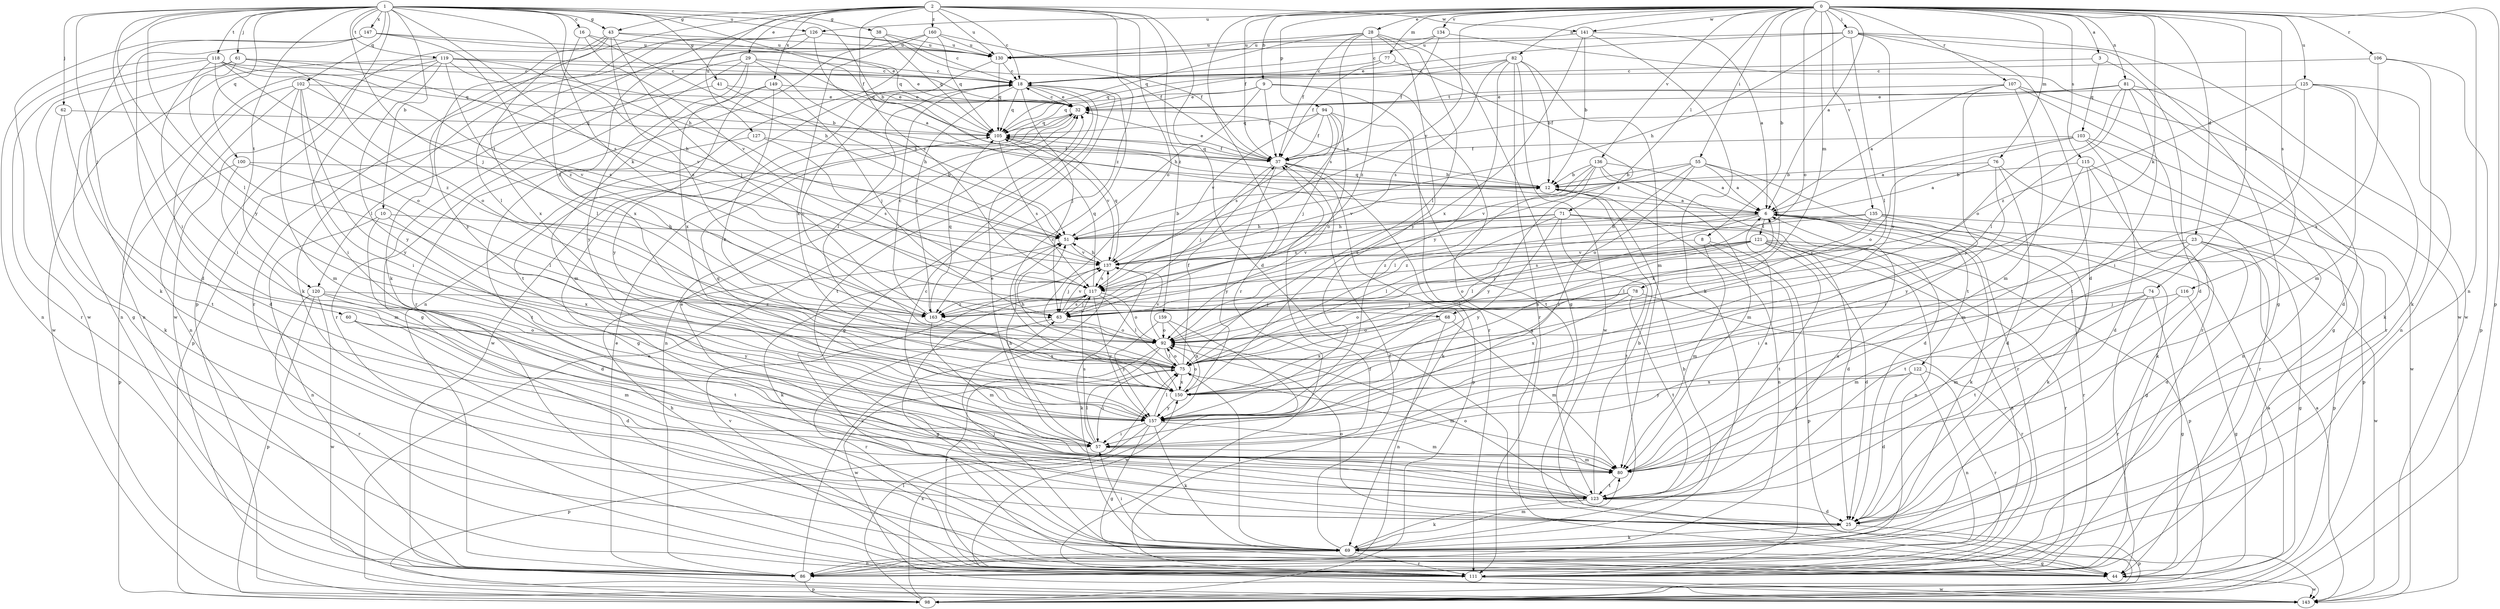 strict digraph  {
0;
1;
2;
3;
6;
8;
9;
10;
12;
16;
18;
23;
25;
28;
29;
32;
37;
38;
41;
43;
44;
51;
53;
55;
57;
60;
61;
62;
63;
68;
69;
71;
74;
75;
76;
77;
78;
80;
81;
82;
86;
92;
94;
98;
100;
102;
103;
105;
106;
107;
111;
115;
116;
117;
118;
119;
120;
121;
122;
123;
125;
126;
127;
130;
134;
135;
136;
137;
141;
143;
147;
149;
150;
157;
159;
160;
163;
0 -> 3  [label=a];
0 -> 6  [label=a];
0 -> 8  [label=b];
0 -> 9  [label=b];
0 -> 23  [label=d];
0 -> 28  [label=e];
0 -> 37  [label=f];
0 -> 53  [label=i];
0 -> 55  [label=i];
0 -> 68  [label=k];
0 -> 71  [label=l];
0 -> 74  [label=l];
0 -> 76  [label=m];
0 -> 77  [label=m];
0 -> 78  [label=m];
0 -> 81  [label=n];
0 -> 82  [label=n];
0 -> 86  [label=n];
0 -> 92  [label=o];
0 -> 94  [label=p];
0 -> 98  [label=p];
0 -> 106  [label=r];
0 -> 107  [label=r];
0 -> 111  [label=r];
0 -> 115  [label=s];
0 -> 116  [label=s];
0 -> 125  [label=u];
0 -> 126  [label=u];
0 -> 134  [label=v];
0 -> 135  [label=v];
0 -> 136  [label=v];
0 -> 137  [label=v];
0 -> 141  [label=w];
1 -> 10  [label=b];
1 -> 12  [label=b];
1 -> 16  [label=c];
1 -> 37  [label=f];
1 -> 38  [label=g];
1 -> 41  [label=g];
1 -> 43  [label=g];
1 -> 51  [label=h];
1 -> 57  [label=i];
1 -> 60  [label=j];
1 -> 61  [label=j];
1 -> 62  [label=j];
1 -> 63  [label=j];
1 -> 68  [label=k];
1 -> 75  [label=l];
1 -> 98  [label=p];
1 -> 100  [label=q];
1 -> 102  [label=q];
1 -> 117  [label=s];
1 -> 118  [label=t];
1 -> 119  [label=t];
1 -> 120  [label=t];
1 -> 126  [label=u];
1 -> 147  [label=x];
1 -> 157  [label=y];
2 -> 18  [label=c];
2 -> 25  [label=d];
2 -> 29  [label=e];
2 -> 43  [label=g];
2 -> 69  [label=k];
2 -> 92  [label=o];
2 -> 117  [label=s];
2 -> 120  [label=t];
2 -> 127  [label=u];
2 -> 130  [label=u];
2 -> 141  [label=w];
2 -> 149  [label=x];
2 -> 159  [label=z];
2 -> 160  [label=z];
2 -> 163  [label=z];
3 -> 18  [label=c];
3 -> 25  [label=d];
3 -> 103  [label=q];
6 -> 51  [label=h];
6 -> 69  [label=k];
6 -> 75  [label=l];
6 -> 105  [label=q];
6 -> 111  [label=r];
6 -> 117  [label=s];
6 -> 121  [label=t];
6 -> 122  [label=t];
6 -> 163  [label=z];
8 -> 80  [label=m];
8 -> 98  [label=p];
8 -> 111  [label=r];
8 -> 137  [label=v];
9 -> 32  [label=e];
9 -> 37  [label=f];
9 -> 44  [label=g];
9 -> 51  [label=h];
9 -> 105  [label=q];
9 -> 111  [label=r];
10 -> 25  [label=d];
10 -> 51  [label=h];
10 -> 86  [label=n];
10 -> 150  [label=x];
12 -> 6  [label=a];
12 -> 32  [label=e];
12 -> 86  [label=n];
16 -> 51  [label=h];
16 -> 130  [label=u];
16 -> 137  [label=v];
16 -> 163  [label=z];
18 -> 32  [label=e];
18 -> 44  [label=g];
18 -> 63  [label=j];
18 -> 75  [label=l];
18 -> 105  [label=q];
18 -> 123  [label=t];
18 -> 143  [label=w];
18 -> 163  [label=z];
23 -> 25  [label=d];
23 -> 44  [label=g];
23 -> 57  [label=i];
23 -> 123  [label=t];
23 -> 137  [label=v];
23 -> 143  [label=w];
25 -> 69  [label=k];
25 -> 92  [label=o];
25 -> 98  [label=p];
28 -> 37  [label=f];
28 -> 44  [label=g];
28 -> 75  [label=l];
28 -> 105  [label=q];
28 -> 117  [label=s];
28 -> 130  [label=u];
28 -> 157  [label=y];
28 -> 163  [label=z];
29 -> 18  [label=c];
29 -> 44  [label=g];
29 -> 51  [label=h];
29 -> 105  [label=q];
29 -> 111  [label=r];
29 -> 150  [label=x];
29 -> 157  [label=y];
32 -> 18  [label=c];
32 -> 44  [label=g];
32 -> 86  [label=n];
32 -> 105  [label=q];
37 -> 12  [label=b];
37 -> 32  [label=e];
37 -> 63  [label=j];
37 -> 69  [label=k];
37 -> 98  [label=p];
37 -> 105  [label=q];
37 -> 157  [label=y];
38 -> 18  [label=c];
38 -> 75  [label=l];
38 -> 105  [label=q];
38 -> 130  [label=u];
41 -> 32  [label=e];
41 -> 51  [label=h];
41 -> 98  [label=p];
43 -> 63  [label=j];
43 -> 105  [label=q];
43 -> 130  [label=u];
43 -> 143  [label=w];
43 -> 150  [label=x];
43 -> 157  [label=y];
43 -> 163  [label=z];
44 -> 143  [label=w];
51 -> 12  [label=b];
51 -> 69  [label=k];
51 -> 137  [label=v];
53 -> 25  [label=d];
53 -> 32  [label=e];
53 -> 44  [label=g];
53 -> 51  [label=h];
53 -> 75  [label=l];
53 -> 130  [label=u];
53 -> 143  [label=w];
53 -> 157  [label=y];
55 -> 6  [label=a];
55 -> 12  [label=b];
55 -> 57  [label=i];
55 -> 92  [label=o];
55 -> 111  [label=r];
55 -> 137  [label=v];
55 -> 150  [label=x];
57 -> 32  [label=e];
57 -> 51  [label=h];
57 -> 75  [label=l];
57 -> 80  [label=m];
57 -> 117  [label=s];
60 -> 25  [label=d];
60 -> 80  [label=m];
60 -> 92  [label=o];
61 -> 18  [label=c];
61 -> 44  [label=g];
61 -> 75  [label=l];
61 -> 86  [label=n];
61 -> 92  [label=o];
61 -> 137  [label=v];
62 -> 69  [label=k];
62 -> 105  [label=q];
62 -> 123  [label=t];
63 -> 92  [label=o];
63 -> 111  [label=r];
63 -> 117  [label=s];
63 -> 137  [label=v];
68 -> 80  [label=m];
68 -> 86  [label=n];
68 -> 92  [label=o];
68 -> 150  [label=x];
69 -> 12  [label=b];
69 -> 37  [label=f];
69 -> 44  [label=g];
69 -> 57  [label=i];
69 -> 63  [label=j];
69 -> 75  [label=l];
69 -> 80  [label=m];
69 -> 86  [label=n];
69 -> 111  [label=r];
71 -> 25  [label=d];
71 -> 51  [label=h];
71 -> 75  [label=l];
71 -> 86  [label=n];
71 -> 117  [label=s];
71 -> 123  [label=t];
71 -> 157  [label=y];
74 -> 44  [label=g];
74 -> 63  [label=j];
74 -> 80  [label=m];
74 -> 111  [label=r];
74 -> 123  [label=t];
75 -> 37  [label=f];
75 -> 51  [label=h];
75 -> 57  [label=i];
75 -> 80  [label=m];
75 -> 92  [label=o];
75 -> 150  [label=x];
76 -> 6  [label=a];
76 -> 12  [label=b];
76 -> 25  [label=d];
76 -> 57  [label=i];
76 -> 111  [label=r];
77 -> 18  [label=c];
77 -> 37  [label=f];
77 -> 163  [label=z];
78 -> 63  [label=j];
78 -> 92  [label=o];
78 -> 111  [label=r];
78 -> 123  [label=t];
78 -> 150  [label=x];
80 -> 6  [label=a];
80 -> 123  [label=t];
81 -> 25  [label=d];
81 -> 32  [label=e];
81 -> 37  [label=f];
81 -> 75  [label=l];
81 -> 92  [label=o];
81 -> 111  [label=r];
81 -> 123  [label=t];
82 -> 12  [label=b];
82 -> 18  [label=c];
82 -> 80  [label=m];
82 -> 105  [label=q];
82 -> 111  [label=r];
82 -> 117  [label=s];
82 -> 143  [label=w];
82 -> 157  [label=y];
86 -> 32  [label=e];
86 -> 98  [label=p];
86 -> 137  [label=v];
92 -> 18  [label=c];
92 -> 75  [label=l];
92 -> 111  [label=r];
92 -> 137  [label=v];
92 -> 143  [label=w];
94 -> 37  [label=f];
94 -> 63  [label=j];
94 -> 92  [label=o];
94 -> 105  [label=q];
94 -> 117  [label=s];
94 -> 123  [label=t];
94 -> 137  [label=v];
98 -> 6  [label=a];
98 -> 32  [label=e];
98 -> 75  [label=l];
98 -> 150  [label=x];
100 -> 12  [label=b];
100 -> 75  [label=l];
100 -> 80  [label=m];
100 -> 98  [label=p];
102 -> 25  [label=d];
102 -> 32  [label=e];
102 -> 57  [label=i];
102 -> 80  [label=m];
102 -> 86  [label=n];
102 -> 137  [label=v];
102 -> 157  [label=y];
103 -> 6  [label=a];
103 -> 25  [label=d];
103 -> 37  [label=f];
103 -> 86  [label=n];
103 -> 92  [label=o];
103 -> 143  [label=w];
105 -> 37  [label=f];
105 -> 117  [label=s];
105 -> 137  [label=v];
106 -> 18  [label=c];
106 -> 69  [label=k];
106 -> 98  [label=p];
106 -> 150  [label=x];
107 -> 6  [label=a];
107 -> 32  [label=t];
107 -> 44  [label=g];
107 -> 80  [label=m];
107 -> 111  [label=r];
107 -> 157  [label=y];
111 -> 37  [label=f];
111 -> 51  [label=h];
111 -> 137  [label=v];
111 -> 143  [label=w];
115 -> 12  [label=b];
115 -> 69  [label=k];
115 -> 80  [label=m];
115 -> 98  [label=p];
115 -> 157  [label=y];
116 -> 44  [label=g];
116 -> 63  [label=j];
116 -> 80  [label=m];
117 -> 44  [label=g];
117 -> 63  [label=j];
117 -> 75  [label=l];
117 -> 92  [label=o];
117 -> 105  [label=q];
117 -> 157  [label=y];
117 -> 163  [label=z];
118 -> 18  [label=c];
118 -> 57  [label=i];
118 -> 86  [label=n];
118 -> 92  [label=o];
118 -> 105  [label=q];
118 -> 111  [label=r];
118 -> 117  [label=s];
118 -> 163  [label=z];
119 -> 12  [label=b];
119 -> 18  [label=c];
119 -> 32  [label=e];
119 -> 51  [label=h];
119 -> 57  [label=i];
119 -> 75  [label=l];
119 -> 86  [label=n];
119 -> 143  [label=w];
119 -> 157  [label=y];
120 -> 98  [label=p];
120 -> 111  [label=r];
120 -> 123  [label=t];
120 -> 143  [label=w];
120 -> 157  [label=y];
120 -> 163  [label=z];
121 -> 25  [label=d];
121 -> 63  [label=j];
121 -> 75  [label=l];
121 -> 86  [label=n];
121 -> 92  [label=o];
121 -> 98  [label=p];
121 -> 111  [label=r];
121 -> 117  [label=s];
121 -> 123  [label=t];
121 -> 137  [label=v];
122 -> 25  [label=d];
122 -> 86  [label=n];
122 -> 111  [label=r];
122 -> 150  [label=x];
122 -> 157  [label=y];
123 -> 6  [label=a];
123 -> 12  [label=b];
123 -> 18  [label=c];
123 -> 25  [label=d];
123 -> 32  [label=e];
123 -> 69  [label=k];
123 -> 92  [label=o];
125 -> 32  [label=e];
125 -> 57  [label=i];
125 -> 69  [label=k];
125 -> 80  [label=m];
125 -> 86  [label=n];
125 -> 163  [label=z];
126 -> 6  [label=a];
126 -> 37  [label=f];
126 -> 69  [label=k];
126 -> 111  [label=r];
126 -> 130  [label=u];
126 -> 150  [label=x];
127 -> 37  [label=f];
127 -> 117  [label=s];
127 -> 123  [label=t];
130 -> 18  [label=c];
130 -> 105  [label=q];
130 -> 123  [label=t];
134 -> 18  [label=c];
134 -> 37  [label=f];
134 -> 130  [label=u];
134 -> 143  [label=w];
135 -> 44  [label=g];
135 -> 51  [label=h];
135 -> 69  [label=k];
135 -> 75  [label=l];
135 -> 98  [label=p];
135 -> 163  [label=z];
136 -> 6  [label=a];
136 -> 12  [label=b];
136 -> 25  [label=d];
136 -> 75  [label=l];
136 -> 80  [label=m];
136 -> 137  [label=v];
136 -> 157  [label=y];
137 -> 51  [label=h];
137 -> 63  [label=j];
137 -> 69  [label=k];
137 -> 105  [label=q];
137 -> 117  [label=s];
141 -> 6  [label=a];
141 -> 12  [label=b];
141 -> 69  [label=k];
141 -> 130  [label=u];
141 -> 150  [label=x];
143 -> 6  [label=a];
147 -> 25  [label=d];
147 -> 32  [label=e];
147 -> 69  [label=k];
147 -> 130  [label=u];
147 -> 143  [label=w];
147 -> 163  [label=z];
149 -> 32  [label=e];
149 -> 63  [label=j];
149 -> 80  [label=m];
149 -> 150  [label=x];
149 -> 157  [label=y];
150 -> 6  [label=a];
150 -> 18  [label=c];
150 -> 92  [label=o];
150 -> 157  [label=y];
157 -> 44  [label=g];
157 -> 57  [label=i];
157 -> 69  [label=k];
157 -> 75  [label=l];
157 -> 80  [label=m];
157 -> 98  [label=p];
157 -> 105  [label=q];
159 -> 92  [label=o];
159 -> 143  [label=w];
159 -> 150  [label=x];
159 -> 157  [label=y];
160 -> 37  [label=f];
160 -> 86  [label=n];
160 -> 105  [label=q];
160 -> 111  [label=r];
160 -> 130  [label=u];
160 -> 150  [label=x];
163 -> 18  [label=c];
163 -> 80  [label=m];
163 -> 105  [label=q];
163 -> 150  [label=x];
}
